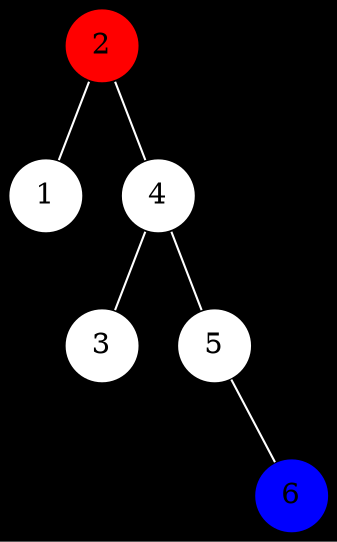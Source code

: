 graph test{
    bgcolor = black;
    2 -- 1 [color = white];
    2 -- 4 [color = white];
    4 -- 3 [color = white];
    4 -- 5 [color = white];
    5 -- NULL [style = "invis"];
    5 -- 6 [color = white];
    1 [shape = circle, style = filled, fillcolor = white];
    2 [shape = circle, style = filled, fillcolor = red];
    3 [shape = circle, style = filled, fillcolor = white];
    4 [shape = circle, style = filled, fillcolor = white];
    5 [shape = circle, style = filled, fillcolor = white];
    6 [shape = circle, style = filled, fillcolor = blue];
    NULL [style = "invis"];
}
//dot rr.dot | gvpr -c -f binarytree.gvpr | neato -n -Tpng -o rr.png